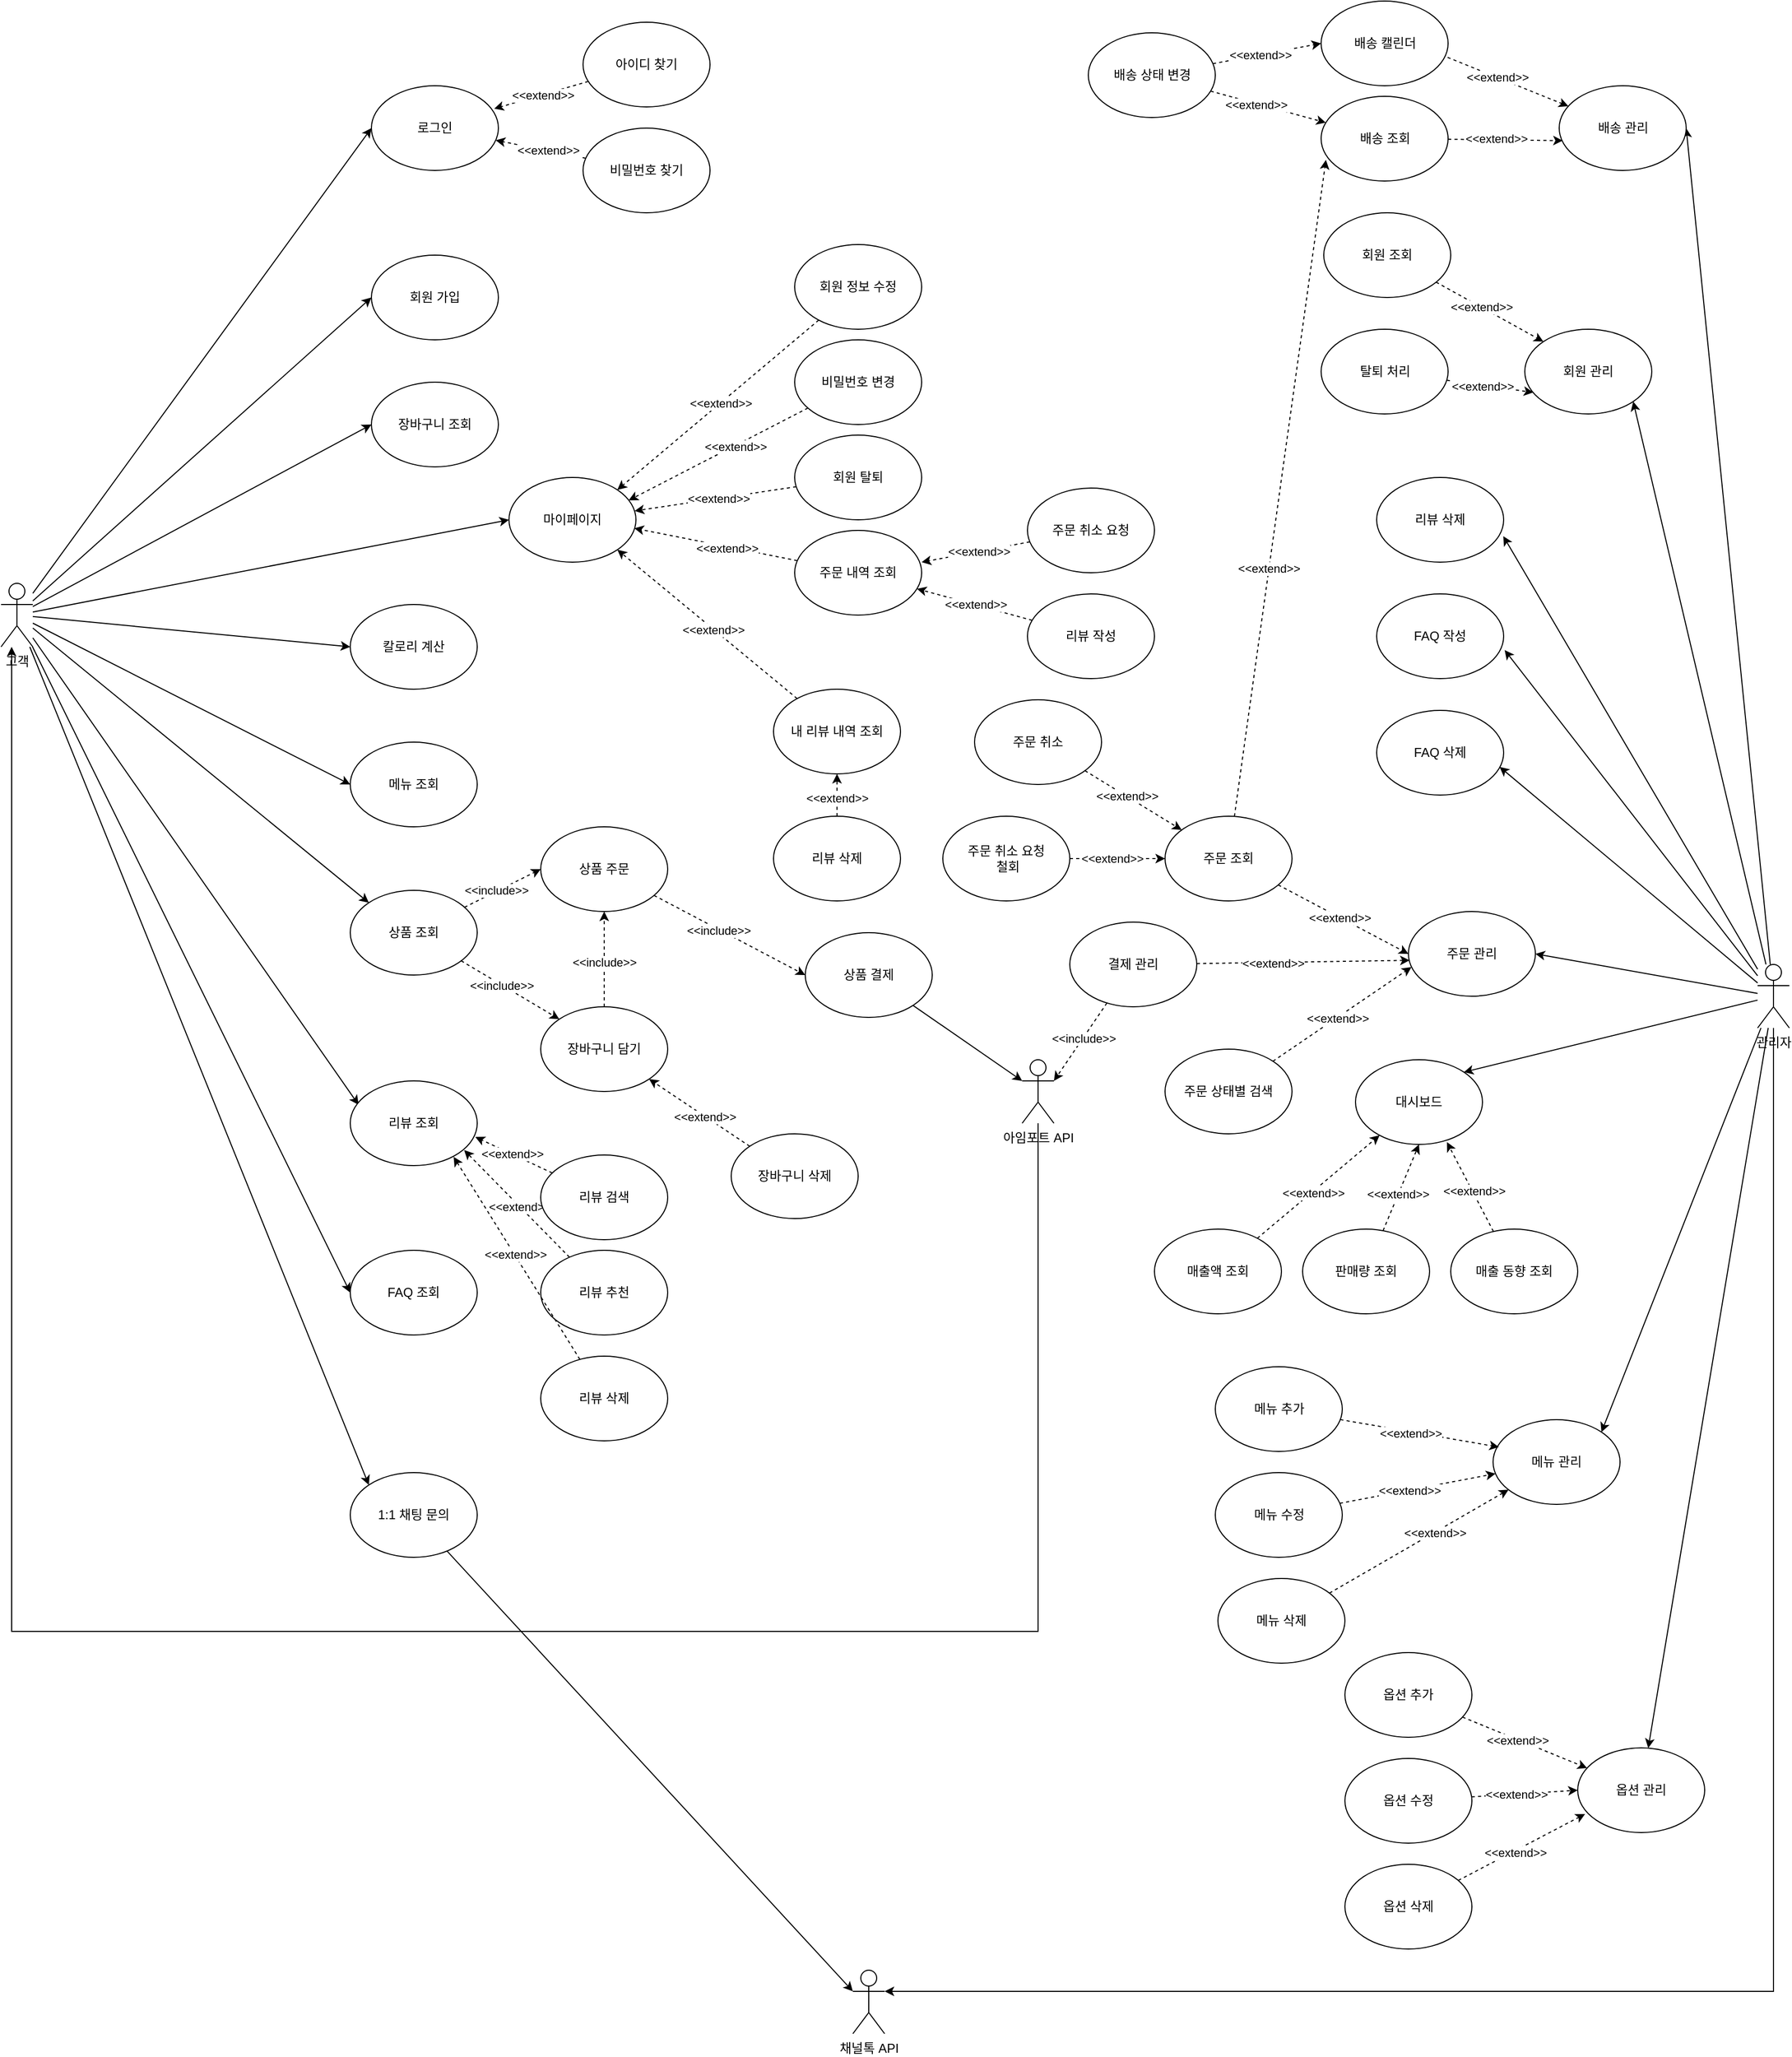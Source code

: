 <mxfile version="20.8.0" type="github">
  <diagram id="pctIRt1ztk3DC4NaEpHJ" name="페이지-1">
    <mxGraphModel dx="4097" dy="2183" grid="1" gridSize="10" guides="1" tooltips="1" connect="1" arrows="1" fold="1" page="1" pageScale="1" pageWidth="2000" pageHeight="2000" math="0" shadow="0">
      <root>
        <mxCell id="0" />
        <mxCell id="1" parent="0" />
        <mxCell id="M3Ykb2Qt1Vfk3Y_8oq1A-1" style="edgeStyle=none;rounded=0;orthogonalLoop=1;jettySize=auto;html=1;entryX=0;entryY=0.5;entryDx=0;entryDy=0;" edge="1" parent="1" source="M3Ykb2Qt1Vfk3Y_8oq1A-11" target="M3Ykb2Qt1Vfk3Y_8oq1A-13">
          <mxGeometry relative="1" as="geometry" />
        </mxCell>
        <mxCell id="M3Ykb2Qt1Vfk3Y_8oq1A-2" style="edgeStyle=none;rounded=0;orthogonalLoop=1;jettySize=auto;html=1;entryX=0;entryY=0.5;entryDx=0;entryDy=0;" edge="1" parent="1" source="M3Ykb2Qt1Vfk3Y_8oq1A-11" target="M3Ykb2Qt1Vfk3Y_8oq1A-29">
          <mxGeometry relative="1" as="geometry" />
        </mxCell>
        <mxCell id="M3Ykb2Qt1Vfk3Y_8oq1A-3" style="edgeStyle=none;rounded=0;orthogonalLoop=1;jettySize=auto;html=1;entryX=0;entryY=0.5;entryDx=0;entryDy=0;" edge="1" parent="1" source="M3Ykb2Qt1Vfk3Y_8oq1A-11" target="M3Ykb2Qt1Vfk3Y_8oq1A-28">
          <mxGeometry relative="1" as="geometry" />
        </mxCell>
        <mxCell id="M3Ykb2Qt1Vfk3Y_8oq1A-4" style="edgeStyle=none;rounded=0;orthogonalLoop=1;jettySize=auto;html=1;entryX=0;entryY=0.5;entryDx=0;entryDy=0;" edge="1" parent="1" source="M3Ykb2Qt1Vfk3Y_8oq1A-11" target="M3Ykb2Qt1Vfk3Y_8oq1A-12">
          <mxGeometry relative="1" as="geometry" />
        </mxCell>
        <mxCell id="M3Ykb2Qt1Vfk3Y_8oq1A-5" style="edgeStyle=none;rounded=0;orthogonalLoop=1;jettySize=auto;html=1;entryX=0;entryY=0;entryDx=0;entryDy=0;" edge="1" parent="1" source="M3Ykb2Qt1Vfk3Y_8oq1A-11" target="M3Ykb2Qt1Vfk3Y_8oq1A-27">
          <mxGeometry relative="1" as="geometry" />
        </mxCell>
        <mxCell id="M3Ykb2Qt1Vfk3Y_8oq1A-6" style="edgeStyle=none;rounded=0;orthogonalLoop=1;jettySize=auto;html=1;entryX=0;entryY=0.5;entryDx=0;entryDy=0;" edge="1" parent="1" source="M3Ykb2Qt1Vfk3Y_8oq1A-11" target="M3Ykb2Qt1Vfk3Y_8oq1A-65">
          <mxGeometry relative="1" as="geometry" />
        </mxCell>
        <mxCell id="M3Ykb2Qt1Vfk3Y_8oq1A-7" style="edgeStyle=none;rounded=0;orthogonalLoop=1;jettySize=auto;html=1;entryX=0.066;entryY=0.283;entryDx=0;entryDy=0;entryPerimeter=0;" edge="1" parent="1" source="M3Ykb2Qt1Vfk3Y_8oq1A-11" target="M3Ykb2Qt1Vfk3Y_8oq1A-46">
          <mxGeometry relative="1" as="geometry" />
        </mxCell>
        <mxCell id="M3Ykb2Qt1Vfk3Y_8oq1A-8" style="edgeStyle=none;rounded=0;orthogonalLoop=1;jettySize=auto;html=1;entryX=0;entryY=0.5;entryDx=0;entryDy=0;" edge="1" parent="1" source="M3Ykb2Qt1Vfk3Y_8oq1A-11" target="M3Ykb2Qt1Vfk3Y_8oq1A-69">
          <mxGeometry relative="1" as="geometry" />
        </mxCell>
        <mxCell id="M3Ykb2Qt1Vfk3Y_8oq1A-9" style="edgeStyle=none;rounded=0;orthogonalLoop=1;jettySize=auto;html=1;entryX=0;entryY=0;entryDx=0;entryDy=0;" edge="1" parent="1" source="M3Ykb2Qt1Vfk3Y_8oq1A-11" target="M3Ykb2Qt1Vfk3Y_8oq1A-71">
          <mxGeometry relative="1" as="geometry" />
        </mxCell>
        <mxCell id="M3Ykb2Qt1Vfk3Y_8oq1A-10" style="edgeStyle=none;rounded=0;orthogonalLoop=1;jettySize=auto;html=1;entryX=0;entryY=0.5;entryDx=0;entryDy=0;" edge="1" parent="1" source="M3Ykb2Qt1Vfk3Y_8oq1A-11" target="M3Ykb2Qt1Vfk3Y_8oq1A-160">
          <mxGeometry relative="1" as="geometry" />
        </mxCell>
        <mxCell id="M3Ykb2Qt1Vfk3Y_8oq1A-11" value="고객" style="shape=umlActor;verticalLabelPosition=bottom;verticalAlign=top;html=1;outlineConnect=0;" vertex="1" parent="1">
          <mxGeometry x="190" y="570" width="30" height="60" as="geometry" />
        </mxCell>
        <mxCell id="M3Ykb2Qt1Vfk3Y_8oq1A-12" value="로그인" style="ellipse;whiteSpace=wrap;html=1;" vertex="1" parent="1">
          <mxGeometry x="540" y="100" width="120" height="80" as="geometry" />
        </mxCell>
        <mxCell id="M3Ykb2Qt1Vfk3Y_8oq1A-13" value="마이페이지" style="ellipse;whiteSpace=wrap;html=1;" vertex="1" parent="1">
          <mxGeometry x="670" y="470" width="120" height="80" as="geometry" />
        </mxCell>
        <mxCell id="M3Ykb2Qt1Vfk3Y_8oq1A-14" style="edgeStyle=none;rounded=0;orthogonalLoop=1;jettySize=auto;html=1;entryX=1;entryY=0;entryDx=0;entryDy=0;dashed=1;" edge="1" parent="1" source="M3Ykb2Qt1Vfk3Y_8oq1A-16" target="M3Ykb2Qt1Vfk3Y_8oq1A-13">
          <mxGeometry relative="1" as="geometry" />
        </mxCell>
        <mxCell id="M3Ykb2Qt1Vfk3Y_8oq1A-15" value="&amp;lt;&amp;lt;extend&amp;gt;&amp;gt;" style="edgeLabel;html=1;align=center;verticalAlign=middle;resizable=0;points=[];" vertex="1" connectable="0" parent="M3Ykb2Qt1Vfk3Y_8oq1A-14">
          <mxGeometry x="-0.026" relative="1" as="geometry">
            <mxPoint as="offset" />
          </mxGeometry>
        </mxCell>
        <mxCell id="M3Ykb2Qt1Vfk3Y_8oq1A-16" value="회원 정보 수정" style="ellipse;whiteSpace=wrap;html=1;" vertex="1" parent="1">
          <mxGeometry x="940" y="250" width="120" height="80" as="geometry" />
        </mxCell>
        <mxCell id="M3Ykb2Qt1Vfk3Y_8oq1A-17" style="edgeStyle=none;rounded=0;orthogonalLoop=1;jettySize=auto;html=1;dashed=1;entryX=0.99;entryY=0.395;entryDx=0;entryDy=0;entryPerimeter=0;" edge="1" parent="1" source="M3Ykb2Qt1Vfk3Y_8oq1A-19" target="M3Ykb2Qt1Vfk3Y_8oq1A-13">
          <mxGeometry relative="1" as="geometry" />
        </mxCell>
        <mxCell id="M3Ykb2Qt1Vfk3Y_8oq1A-18" value="&amp;lt;&amp;lt;extend&amp;gt;&amp;gt;" style="edgeLabel;html=1;align=center;verticalAlign=middle;resizable=0;points=[];" vertex="1" connectable="0" parent="M3Ykb2Qt1Vfk3Y_8oq1A-17">
          <mxGeometry x="-0.027" relative="1" as="geometry">
            <mxPoint as="offset" />
          </mxGeometry>
        </mxCell>
        <mxCell id="M3Ykb2Qt1Vfk3Y_8oq1A-19" value="회원 탈퇴" style="ellipse;whiteSpace=wrap;html=1;" vertex="1" parent="1">
          <mxGeometry x="940" y="430" width="120" height="80" as="geometry" />
        </mxCell>
        <mxCell id="M3Ykb2Qt1Vfk3Y_8oq1A-20" style="edgeStyle=none;rounded=0;orthogonalLoop=1;jettySize=auto;html=1;dashed=1;" edge="1" parent="1" source="M3Ykb2Qt1Vfk3Y_8oq1A-22">
          <mxGeometry relative="1" as="geometry">
            <mxPoint x="950" y="940" as="targetPoint" />
          </mxGeometry>
        </mxCell>
        <mxCell id="M3Ykb2Qt1Vfk3Y_8oq1A-21" value="&amp;lt;&amp;lt;include&amp;gt;&amp;gt;" style="edgeLabel;html=1;align=center;verticalAlign=middle;resizable=0;points=[];" vertex="1" connectable="0" parent="M3Ykb2Qt1Vfk3Y_8oq1A-20">
          <mxGeometry x="-0.139" y="-1" relative="1" as="geometry">
            <mxPoint as="offset" />
          </mxGeometry>
        </mxCell>
        <mxCell id="M3Ykb2Qt1Vfk3Y_8oq1A-22" value="상품 주문" style="ellipse;whiteSpace=wrap;html=1;" vertex="1" parent="1">
          <mxGeometry x="700" y="800" width="120" height="80" as="geometry" />
        </mxCell>
        <mxCell id="M3Ykb2Qt1Vfk3Y_8oq1A-23" style="edgeStyle=none;rounded=0;orthogonalLoop=1;jettySize=auto;html=1;entryX=0;entryY=0.5;entryDx=0;entryDy=0;dashed=1;" edge="1" parent="1" source="M3Ykb2Qt1Vfk3Y_8oq1A-27" target="M3Ykb2Qt1Vfk3Y_8oq1A-22">
          <mxGeometry relative="1" as="geometry" />
        </mxCell>
        <mxCell id="M3Ykb2Qt1Vfk3Y_8oq1A-24" value="&amp;lt;&amp;lt;include&amp;gt;&amp;gt;" style="edgeLabel;html=1;align=center;verticalAlign=middle;resizable=0;points=[];" vertex="1" connectable="0" parent="M3Ykb2Qt1Vfk3Y_8oq1A-23">
          <mxGeometry x="-0.159" y="1" relative="1" as="geometry">
            <mxPoint as="offset" />
          </mxGeometry>
        </mxCell>
        <mxCell id="M3Ykb2Qt1Vfk3Y_8oq1A-25" style="edgeStyle=none;rounded=0;orthogonalLoop=1;jettySize=auto;html=1;entryX=0;entryY=0;entryDx=0;entryDy=0;dashed=1;" edge="1" parent="1" source="M3Ykb2Qt1Vfk3Y_8oq1A-27" target="M3Ykb2Qt1Vfk3Y_8oq1A-61">
          <mxGeometry relative="1" as="geometry" />
        </mxCell>
        <mxCell id="M3Ykb2Qt1Vfk3Y_8oq1A-26" value="&amp;lt;&amp;lt;include&amp;gt;&amp;gt;" style="edgeLabel;html=1;align=center;verticalAlign=middle;resizable=0;points=[];" vertex="1" connectable="0" parent="M3Ykb2Qt1Vfk3Y_8oq1A-25">
          <mxGeometry x="-0.173" relative="1" as="geometry">
            <mxPoint as="offset" />
          </mxGeometry>
        </mxCell>
        <mxCell id="M3Ykb2Qt1Vfk3Y_8oq1A-27" value="상품 조회" style="ellipse;whiteSpace=wrap;html=1;" vertex="1" parent="1">
          <mxGeometry x="520" y="860" width="120" height="80" as="geometry" />
        </mxCell>
        <mxCell id="M3Ykb2Qt1Vfk3Y_8oq1A-28" value="회원 가입" style="ellipse;whiteSpace=wrap;html=1;" vertex="1" parent="1">
          <mxGeometry x="540" y="260" width="120" height="80" as="geometry" />
        </mxCell>
        <mxCell id="M3Ykb2Qt1Vfk3Y_8oq1A-29" value="메뉴 조회" style="ellipse;whiteSpace=wrap;html=1;" vertex="1" parent="1">
          <mxGeometry x="520" y="720" width="120" height="80" as="geometry" />
        </mxCell>
        <mxCell id="M3Ykb2Qt1Vfk3Y_8oq1A-30" style="edgeStyle=none;rounded=0;orthogonalLoop=1;jettySize=auto;html=1;entryX=1;entryY=0;entryDx=0;entryDy=0;" edge="1" parent="1" source="M3Ykb2Qt1Vfk3Y_8oq1A-40" target="M3Ykb2Qt1Vfk3Y_8oq1A-72">
          <mxGeometry relative="1" as="geometry" />
        </mxCell>
        <mxCell id="M3Ykb2Qt1Vfk3Y_8oq1A-31" style="edgeStyle=none;rounded=0;orthogonalLoop=1;jettySize=auto;html=1;entryX=1;entryY=0.5;entryDx=0;entryDy=0;" edge="1" parent="1" source="M3Ykb2Qt1Vfk3Y_8oq1A-40" target="M3Ykb2Qt1Vfk3Y_8oq1A-82">
          <mxGeometry relative="1" as="geometry" />
        </mxCell>
        <mxCell id="M3Ykb2Qt1Vfk3Y_8oq1A-32" style="edgeStyle=none;rounded=0;orthogonalLoop=1;jettySize=auto;html=1;entryX=1;entryY=0.5;entryDx=0;entryDy=0;" edge="1" parent="1" source="M3Ykb2Qt1Vfk3Y_8oq1A-40" target="M3Ykb2Qt1Vfk3Y_8oq1A-94">
          <mxGeometry relative="1" as="geometry" />
        </mxCell>
        <mxCell id="M3Ykb2Qt1Vfk3Y_8oq1A-33" style="edgeStyle=orthogonalEdgeStyle;rounded=0;orthogonalLoop=1;jettySize=auto;html=1;entryX=1;entryY=0.333;entryDx=0;entryDy=0;entryPerimeter=0;" edge="1" parent="1" source="M3Ykb2Qt1Vfk3Y_8oq1A-40" target="M3Ykb2Qt1Vfk3Y_8oq1A-106">
          <mxGeometry relative="1" as="geometry">
            <Array as="points">
              <mxPoint x="1865" y="1900" />
            </Array>
          </mxGeometry>
        </mxCell>
        <mxCell id="M3Ykb2Qt1Vfk3Y_8oq1A-34" style="edgeStyle=none;rounded=0;orthogonalLoop=1;jettySize=auto;html=1;entryX=1;entryY=0;entryDx=0;entryDy=0;" edge="1" parent="1" source="M3Ykb2Qt1Vfk3Y_8oq1A-40" target="M3Ykb2Qt1Vfk3Y_8oq1A-107">
          <mxGeometry relative="1" as="geometry" />
        </mxCell>
        <mxCell id="M3Ykb2Qt1Vfk3Y_8oq1A-35" style="edgeStyle=none;rounded=0;orthogonalLoop=1;jettySize=auto;html=1;" edge="1" parent="1" source="M3Ykb2Qt1Vfk3Y_8oq1A-40" target="M3Ykb2Qt1Vfk3Y_8oq1A-108">
          <mxGeometry relative="1" as="geometry" />
        </mxCell>
        <mxCell id="M3Ykb2Qt1Vfk3Y_8oq1A-36" style="edgeStyle=none;rounded=0;orthogonalLoop=1;jettySize=auto;html=1;entryX=1;entryY=1;entryDx=0;entryDy=0;" edge="1" parent="1" source="M3Ykb2Qt1Vfk3Y_8oq1A-40" target="M3Ykb2Qt1Vfk3Y_8oq1A-127">
          <mxGeometry relative="1" as="geometry" />
        </mxCell>
        <mxCell id="M3Ykb2Qt1Vfk3Y_8oq1A-37" style="edgeStyle=none;rounded=0;orthogonalLoop=1;jettySize=auto;html=1;entryX=0.968;entryY=0.667;entryDx=0;entryDy=0;entryPerimeter=0;" edge="1" parent="1" source="M3Ykb2Qt1Vfk3Y_8oq1A-40" target="M3Ykb2Qt1Vfk3Y_8oq1A-142">
          <mxGeometry relative="1" as="geometry" />
        </mxCell>
        <mxCell id="M3Ykb2Qt1Vfk3Y_8oq1A-38" style="edgeStyle=none;rounded=0;orthogonalLoop=1;jettySize=auto;html=1;entryX=1.008;entryY=0.663;entryDx=0;entryDy=0;entryPerimeter=0;" edge="1" parent="1" source="M3Ykb2Qt1Vfk3Y_8oq1A-40" target="M3Ykb2Qt1Vfk3Y_8oq1A-140">
          <mxGeometry relative="1" as="geometry" />
        </mxCell>
        <mxCell id="M3Ykb2Qt1Vfk3Y_8oq1A-39" style="edgeStyle=none;rounded=0;orthogonalLoop=1;jettySize=auto;html=1;entryX=0.997;entryY=0.693;entryDx=0;entryDy=0;entryPerimeter=0;" edge="1" parent="1" source="M3Ykb2Qt1Vfk3Y_8oq1A-40" target="M3Ykb2Qt1Vfk3Y_8oq1A-141">
          <mxGeometry relative="1" as="geometry" />
        </mxCell>
        <mxCell id="M3Ykb2Qt1Vfk3Y_8oq1A-40" value="관리자" style="shape=umlActor;verticalLabelPosition=bottom;verticalAlign=top;html=1;outlineConnect=0;" vertex="1" parent="1">
          <mxGeometry x="1850" y="930" width="30" height="60" as="geometry" />
        </mxCell>
        <mxCell id="M3Ykb2Qt1Vfk3Y_8oq1A-41" style="edgeStyle=none;rounded=0;orthogonalLoop=1;jettySize=auto;html=1;entryX=0;entryY=0.333;entryDx=0;entryDy=0;entryPerimeter=0;" edge="1" parent="1" source="M3Ykb2Qt1Vfk3Y_8oq1A-42" target="M3Ykb2Qt1Vfk3Y_8oq1A-44">
          <mxGeometry relative="1" as="geometry" />
        </mxCell>
        <mxCell id="M3Ykb2Qt1Vfk3Y_8oq1A-42" value="상품 결제" style="ellipse;whiteSpace=wrap;html=1;" vertex="1" parent="1">
          <mxGeometry x="950" y="900" width="120" height="80" as="geometry" />
        </mxCell>
        <mxCell id="M3Ykb2Qt1Vfk3Y_8oq1A-43" style="rounded=0;orthogonalLoop=1;jettySize=auto;html=1;edgeStyle=orthogonalEdgeStyle;" edge="1" parent="1" source="M3Ykb2Qt1Vfk3Y_8oq1A-44" target="M3Ykb2Qt1Vfk3Y_8oq1A-11">
          <mxGeometry relative="1" as="geometry">
            <Array as="points">
              <mxPoint x="1170" y="1560" />
              <mxPoint x="200" y="1560" />
            </Array>
          </mxGeometry>
        </mxCell>
        <mxCell id="M3Ykb2Qt1Vfk3Y_8oq1A-44" value="아임포트 API" style="shape=umlActor;verticalLabelPosition=bottom;verticalAlign=top;html=1;outlineConnect=0;" vertex="1" parent="1">
          <mxGeometry x="1155" y="1020" width="30" height="60" as="geometry" />
        </mxCell>
        <mxCell id="M3Ykb2Qt1Vfk3Y_8oq1A-45" style="edgeStyle=none;rounded=0;orthogonalLoop=1;jettySize=auto;html=1;exitX=0;exitY=0.333;exitDx=0;exitDy=0;exitPerimeter=0;" edge="1" parent="1" source="M3Ykb2Qt1Vfk3Y_8oq1A-44" target="M3Ykb2Qt1Vfk3Y_8oq1A-44">
          <mxGeometry relative="1" as="geometry" />
        </mxCell>
        <mxCell id="M3Ykb2Qt1Vfk3Y_8oq1A-46" value="리뷰 조회" style="ellipse;whiteSpace=wrap;html=1;" vertex="1" parent="1">
          <mxGeometry x="520" y="1040" width="120" height="80" as="geometry" />
        </mxCell>
        <mxCell id="M3Ykb2Qt1Vfk3Y_8oq1A-47" style="edgeStyle=none;rounded=0;orthogonalLoop=1;jettySize=auto;html=1;entryX=0.987;entryY=0.6;entryDx=0;entryDy=0;entryPerimeter=0;dashed=1;" edge="1" parent="1" source="M3Ykb2Qt1Vfk3Y_8oq1A-49" target="M3Ykb2Qt1Vfk3Y_8oq1A-13">
          <mxGeometry relative="1" as="geometry" />
        </mxCell>
        <mxCell id="M3Ykb2Qt1Vfk3Y_8oq1A-48" value="&amp;lt;&amp;lt;extend&amp;gt;&amp;gt;" style="edgeLabel;html=1;align=center;verticalAlign=middle;resizable=0;points=[];" vertex="1" connectable="0" parent="M3Ykb2Qt1Vfk3Y_8oq1A-47">
          <mxGeometry x="-0.142" y="1" relative="1" as="geometry">
            <mxPoint as="offset" />
          </mxGeometry>
        </mxCell>
        <mxCell id="M3Ykb2Qt1Vfk3Y_8oq1A-49" value="주문 내역 조회" style="ellipse;whiteSpace=wrap;html=1;" vertex="1" parent="1">
          <mxGeometry x="940" y="520" width="120" height="80" as="geometry" />
        </mxCell>
        <mxCell id="M3Ykb2Qt1Vfk3Y_8oq1A-50" style="edgeStyle=none;rounded=0;orthogonalLoop=1;jettySize=auto;html=1;entryX=1;entryY=1;entryDx=0;entryDy=0;dashed=1;" edge="1" parent="1" source="M3Ykb2Qt1Vfk3Y_8oq1A-52" target="M3Ykb2Qt1Vfk3Y_8oq1A-13">
          <mxGeometry relative="1" as="geometry" />
        </mxCell>
        <mxCell id="M3Ykb2Qt1Vfk3Y_8oq1A-51" value="&amp;lt;&amp;lt;extend&amp;gt;&amp;gt;" style="edgeLabel;html=1;align=center;verticalAlign=middle;resizable=0;points=[];" vertex="1" connectable="0" parent="M3Ykb2Qt1Vfk3Y_8oq1A-50">
          <mxGeometry x="-0.068" y="1" relative="1" as="geometry">
            <mxPoint as="offset" />
          </mxGeometry>
        </mxCell>
        <mxCell id="M3Ykb2Qt1Vfk3Y_8oq1A-52" value="내 리뷰 내역 조회" style="ellipse;whiteSpace=wrap;html=1;" vertex="1" parent="1">
          <mxGeometry x="920" y="670" width="120" height="80" as="geometry" />
        </mxCell>
        <mxCell id="M3Ykb2Qt1Vfk3Y_8oq1A-53" style="edgeStyle=none;rounded=0;orthogonalLoop=1;jettySize=auto;html=1;dashed=1;" edge="1" parent="1" source="M3Ykb2Qt1Vfk3Y_8oq1A-55" target="M3Ykb2Qt1Vfk3Y_8oq1A-49">
          <mxGeometry relative="1" as="geometry" />
        </mxCell>
        <mxCell id="M3Ykb2Qt1Vfk3Y_8oq1A-54" value="&amp;lt;&amp;lt;extend&amp;gt;&amp;gt;" style="edgeLabel;html=1;align=center;verticalAlign=middle;resizable=0;points=[];" vertex="1" connectable="0" parent="M3Ykb2Qt1Vfk3Y_8oq1A-53">
          <mxGeometry x="0.154" y="1" relative="1" as="geometry">
            <mxPoint x="9" y="1" as="offset" />
          </mxGeometry>
        </mxCell>
        <mxCell id="M3Ykb2Qt1Vfk3Y_8oq1A-55" value="리뷰 작성" style="ellipse;whiteSpace=wrap;html=1;" vertex="1" parent="1">
          <mxGeometry x="1160" y="580" width="120" height="80" as="geometry" />
        </mxCell>
        <mxCell id="M3Ykb2Qt1Vfk3Y_8oq1A-56" style="edgeStyle=none;rounded=0;orthogonalLoop=1;jettySize=auto;html=1;entryX=0.943;entryY=0.27;entryDx=0;entryDy=0;entryPerimeter=0;dashed=1;" edge="1" parent="1" source="M3Ykb2Qt1Vfk3Y_8oq1A-58" target="M3Ykb2Qt1Vfk3Y_8oq1A-13">
          <mxGeometry relative="1" as="geometry" />
        </mxCell>
        <mxCell id="M3Ykb2Qt1Vfk3Y_8oq1A-57" value="&amp;lt;&amp;lt;extend&amp;gt;&amp;gt;" style="edgeLabel;html=1;align=center;verticalAlign=middle;resizable=0;points=[];" vertex="1" connectable="0" parent="M3Ykb2Qt1Vfk3Y_8oq1A-56">
          <mxGeometry x="-0.182" y="1" relative="1" as="geometry">
            <mxPoint as="offset" />
          </mxGeometry>
        </mxCell>
        <mxCell id="M3Ykb2Qt1Vfk3Y_8oq1A-58" value="비밀번호 변경" style="ellipse;whiteSpace=wrap;html=1;" vertex="1" parent="1">
          <mxGeometry x="940" y="340" width="120" height="80" as="geometry" />
        </mxCell>
        <mxCell id="M3Ykb2Qt1Vfk3Y_8oq1A-59" style="edgeStyle=none;rounded=0;orthogonalLoop=1;jettySize=auto;html=1;entryX=0.5;entryY=1;entryDx=0;entryDy=0;dashed=1;" edge="1" parent="1" source="M3Ykb2Qt1Vfk3Y_8oq1A-61" target="M3Ykb2Qt1Vfk3Y_8oq1A-22">
          <mxGeometry relative="1" as="geometry" />
        </mxCell>
        <mxCell id="M3Ykb2Qt1Vfk3Y_8oq1A-60" value="&amp;lt;&amp;lt;include&amp;gt;&amp;gt;" style="edgeLabel;html=1;align=center;verticalAlign=middle;resizable=0;points=[];" vertex="1" connectable="0" parent="M3Ykb2Qt1Vfk3Y_8oq1A-59">
          <mxGeometry x="-0.061" relative="1" as="geometry">
            <mxPoint as="offset" />
          </mxGeometry>
        </mxCell>
        <mxCell id="M3Ykb2Qt1Vfk3Y_8oq1A-61" value="장바구니 담기" style="ellipse;whiteSpace=wrap;html=1;" vertex="1" parent="1">
          <mxGeometry x="700" y="970" width="120" height="80" as="geometry" />
        </mxCell>
        <mxCell id="M3Ykb2Qt1Vfk3Y_8oq1A-62" style="edgeStyle=none;rounded=0;orthogonalLoop=1;jettySize=auto;html=1;entryX=1;entryY=1;entryDx=0;entryDy=0;dashed=1;" edge="1" parent="1" source="M3Ykb2Qt1Vfk3Y_8oq1A-64" target="M3Ykb2Qt1Vfk3Y_8oq1A-61">
          <mxGeometry relative="1" as="geometry" />
        </mxCell>
        <mxCell id="M3Ykb2Qt1Vfk3Y_8oq1A-63" value="&amp;lt;&amp;lt;extend&amp;gt;&amp;gt;" style="edgeLabel;html=1;align=center;verticalAlign=middle;resizable=0;points=[];" vertex="1" connectable="0" parent="M3Ykb2Qt1Vfk3Y_8oq1A-62">
          <mxGeometry x="-0.111" relative="1" as="geometry">
            <mxPoint as="offset" />
          </mxGeometry>
        </mxCell>
        <mxCell id="M3Ykb2Qt1Vfk3Y_8oq1A-64" value="장바구니 삭제" style="ellipse;whiteSpace=wrap;html=1;" vertex="1" parent="1">
          <mxGeometry x="880" y="1090" width="120" height="80" as="geometry" />
        </mxCell>
        <mxCell id="M3Ykb2Qt1Vfk3Y_8oq1A-65" value="장바구니 조회" style="ellipse;whiteSpace=wrap;html=1;" vertex="1" parent="1">
          <mxGeometry x="540" y="380" width="120" height="80" as="geometry" />
        </mxCell>
        <mxCell id="M3Ykb2Qt1Vfk3Y_8oq1A-66" style="edgeStyle=none;rounded=0;orthogonalLoop=1;jettySize=auto;html=1;entryX=0.897;entryY=0.817;entryDx=0;entryDy=0;dashed=1;entryPerimeter=0;" edge="1" parent="1" source="M3Ykb2Qt1Vfk3Y_8oq1A-68" target="M3Ykb2Qt1Vfk3Y_8oq1A-46">
          <mxGeometry relative="1" as="geometry" />
        </mxCell>
        <mxCell id="M3Ykb2Qt1Vfk3Y_8oq1A-67" value="&amp;lt;&amp;lt;extend&amp;gt;&amp;gt;" style="edgeLabel;html=1;align=center;verticalAlign=middle;resizable=0;points=[];" vertex="1" connectable="0" parent="M3Ykb2Qt1Vfk3Y_8oq1A-66">
          <mxGeometry x="-0.059" relative="1" as="geometry">
            <mxPoint as="offset" />
          </mxGeometry>
        </mxCell>
        <mxCell id="M3Ykb2Qt1Vfk3Y_8oq1A-68" value="리뷰 추천" style="ellipse;whiteSpace=wrap;html=1;" vertex="1" parent="1">
          <mxGeometry x="700" y="1200" width="120" height="80" as="geometry" />
        </mxCell>
        <mxCell id="M3Ykb2Qt1Vfk3Y_8oq1A-69" value="FAQ 조회" style="ellipse;whiteSpace=wrap;html=1;" vertex="1" parent="1">
          <mxGeometry x="520" y="1200" width="120" height="80" as="geometry" />
        </mxCell>
        <mxCell id="M3Ykb2Qt1Vfk3Y_8oq1A-70" style="edgeStyle=none;rounded=0;orthogonalLoop=1;jettySize=auto;html=1;entryX=0;entryY=0.333;entryDx=0;entryDy=0;entryPerimeter=0;" edge="1" parent="1" source="M3Ykb2Qt1Vfk3Y_8oq1A-71" target="M3Ykb2Qt1Vfk3Y_8oq1A-106">
          <mxGeometry relative="1" as="geometry" />
        </mxCell>
        <mxCell id="M3Ykb2Qt1Vfk3Y_8oq1A-71" value="1:1 채팅 문의" style="ellipse;whiteSpace=wrap;html=1;" vertex="1" parent="1">
          <mxGeometry x="520" y="1410" width="120" height="80" as="geometry" />
        </mxCell>
        <mxCell id="M3Ykb2Qt1Vfk3Y_8oq1A-72" value="대시보드" style="ellipse;whiteSpace=wrap;html=1;" vertex="1" parent="1">
          <mxGeometry x="1470" y="1020" width="120" height="80" as="geometry" />
        </mxCell>
        <mxCell id="M3Ykb2Qt1Vfk3Y_8oq1A-73" style="rounded=0;orthogonalLoop=1;jettySize=auto;html=1;dashed=1;" edge="1" parent="1" source="M3Ykb2Qt1Vfk3Y_8oq1A-75" target="M3Ykb2Qt1Vfk3Y_8oq1A-72">
          <mxGeometry relative="1" as="geometry" />
        </mxCell>
        <mxCell id="M3Ykb2Qt1Vfk3Y_8oq1A-74" value="&amp;lt;&amp;lt;extend&amp;gt;&amp;gt;" style="edgeLabel;html=1;align=center;verticalAlign=middle;resizable=0;points=[];" vertex="1" connectable="0" parent="M3Ykb2Qt1Vfk3Y_8oq1A-73">
          <mxGeometry x="-0.103" y="-1" relative="1" as="geometry">
            <mxPoint as="offset" />
          </mxGeometry>
        </mxCell>
        <mxCell id="M3Ykb2Qt1Vfk3Y_8oq1A-75" value="매출액 조회" style="ellipse;whiteSpace=wrap;html=1;" vertex="1" parent="1">
          <mxGeometry x="1280" y="1180" width="120" height="80" as="geometry" />
        </mxCell>
        <mxCell id="M3Ykb2Qt1Vfk3Y_8oq1A-76" style="rounded=0;orthogonalLoop=1;jettySize=auto;html=1;entryX=0.5;entryY=1;entryDx=0;entryDy=0;dashed=1;" edge="1" parent="1" source="M3Ykb2Qt1Vfk3Y_8oq1A-78" target="M3Ykb2Qt1Vfk3Y_8oq1A-72">
          <mxGeometry relative="1" as="geometry" />
        </mxCell>
        <mxCell id="M3Ykb2Qt1Vfk3Y_8oq1A-77" value="&amp;lt;&amp;lt;extend&amp;gt;&amp;gt;" style="edgeLabel;html=1;align=center;verticalAlign=middle;resizable=0;points=[];" vertex="1" connectable="0" parent="M3Ykb2Qt1Vfk3Y_8oq1A-76">
          <mxGeometry x="-0.15" y="1" relative="1" as="geometry">
            <mxPoint as="offset" />
          </mxGeometry>
        </mxCell>
        <mxCell id="M3Ykb2Qt1Vfk3Y_8oq1A-78" value="판매량 조회" style="ellipse;whiteSpace=wrap;html=1;" vertex="1" parent="1">
          <mxGeometry x="1420" y="1180" width="120" height="80" as="geometry" />
        </mxCell>
        <mxCell id="M3Ykb2Qt1Vfk3Y_8oq1A-79" style="rounded=0;orthogonalLoop=1;jettySize=auto;html=1;entryX=0.72;entryY=0.973;entryDx=0;entryDy=0;dashed=1;entryPerimeter=0;" edge="1" parent="1" source="M3Ykb2Qt1Vfk3Y_8oq1A-81" target="M3Ykb2Qt1Vfk3Y_8oq1A-72">
          <mxGeometry relative="1" as="geometry" />
        </mxCell>
        <mxCell id="M3Ykb2Qt1Vfk3Y_8oq1A-80" value="&amp;lt;&amp;lt;extend&amp;gt;&amp;gt;" style="edgeLabel;html=1;align=center;verticalAlign=middle;resizable=0;points=[];" vertex="1" connectable="0" parent="M3Ykb2Qt1Vfk3Y_8oq1A-79">
          <mxGeometry x="-0.105" y="-1" relative="1" as="geometry">
            <mxPoint as="offset" />
          </mxGeometry>
        </mxCell>
        <mxCell id="M3Ykb2Qt1Vfk3Y_8oq1A-81" value="매출 동향 조회" style="ellipse;whiteSpace=wrap;html=1;" vertex="1" parent="1">
          <mxGeometry x="1560" y="1180" width="120" height="80" as="geometry" />
        </mxCell>
        <mxCell id="M3Ykb2Qt1Vfk3Y_8oq1A-82" value="주문 관리" style="ellipse;whiteSpace=wrap;html=1;" vertex="1" parent="1">
          <mxGeometry x="1520" y="880" width="120" height="80" as="geometry" />
        </mxCell>
        <mxCell id="M3Ykb2Qt1Vfk3Y_8oq1A-83" style="edgeStyle=none;rounded=0;orthogonalLoop=1;jettySize=auto;html=1;entryX=0;entryY=0.5;entryDx=0;entryDy=0;dashed=1;" edge="1" parent="1" source="M3Ykb2Qt1Vfk3Y_8oq1A-87" target="M3Ykb2Qt1Vfk3Y_8oq1A-82">
          <mxGeometry relative="1" as="geometry" />
        </mxCell>
        <mxCell id="M3Ykb2Qt1Vfk3Y_8oq1A-84" value="&amp;lt;&amp;lt;extend&amp;gt;&amp;gt;" style="edgeLabel;html=1;align=center;verticalAlign=middle;resizable=0;points=[];" vertex="1" connectable="0" parent="M3Ykb2Qt1Vfk3Y_8oq1A-83">
          <mxGeometry x="-0.069" relative="1" as="geometry">
            <mxPoint as="offset" />
          </mxGeometry>
        </mxCell>
        <mxCell id="M3Ykb2Qt1Vfk3Y_8oq1A-85" style="edgeStyle=none;rounded=0;orthogonalLoop=1;jettySize=auto;html=1;entryX=0.038;entryY=0.75;entryDx=0;entryDy=0;entryPerimeter=0;dashed=1;" edge="1" parent="1" source="M3Ykb2Qt1Vfk3Y_8oq1A-87" target="M3Ykb2Qt1Vfk3Y_8oq1A-97">
          <mxGeometry relative="1" as="geometry" />
        </mxCell>
        <mxCell id="M3Ykb2Qt1Vfk3Y_8oq1A-86" value="&amp;lt;&amp;lt;extend&amp;gt;&amp;gt;" style="edgeLabel;html=1;align=center;verticalAlign=middle;resizable=0;points=[];" vertex="1" connectable="0" parent="M3Ykb2Qt1Vfk3Y_8oq1A-85">
          <mxGeometry x="-0.243" y="1" relative="1" as="geometry">
            <mxPoint as="offset" />
          </mxGeometry>
        </mxCell>
        <mxCell id="M3Ykb2Qt1Vfk3Y_8oq1A-87" value="주문 조회" style="ellipse;whiteSpace=wrap;html=1;" vertex="1" parent="1">
          <mxGeometry x="1290" y="790" width="120" height="80" as="geometry" />
        </mxCell>
        <mxCell id="M3Ykb2Qt1Vfk3Y_8oq1A-88" style="edgeStyle=none;rounded=0;orthogonalLoop=1;jettySize=auto;html=1;dashed=1;" edge="1" parent="1" source="M3Ykb2Qt1Vfk3Y_8oq1A-90" target="M3Ykb2Qt1Vfk3Y_8oq1A-87">
          <mxGeometry relative="1" as="geometry" />
        </mxCell>
        <mxCell id="M3Ykb2Qt1Vfk3Y_8oq1A-89" value="&amp;lt;&amp;lt;extend&amp;gt;&amp;gt;" style="edgeLabel;html=1;align=center;verticalAlign=middle;resizable=0;points=[];" vertex="1" connectable="0" parent="M3Ykb2Qt1Vfk3Y_8oq1A-88">
          <mxGeometry x="-0.143" relative="1" as="geometry">
            <mxPoint as="offset" />
          </mxGeometry>
        </mxCell>
        <mxCell id="M3Ykb2Qt1Vfk3Y_8oq1A-90" value="주문 취소" style="ellipse;whiteSpace=wrap;html=1;" vertex="1" parent="1">
          <mxGeometry x="1110" y="680" width="120" height="80" as="geometry" />
        </mxCell>
        <mxCell id="M3Ykb2Qt1Vfk3Y_8oq1A-91" style="edgeStyle=none;rounded=0;orthogonalLoop=1;jettySize=auto;html=1;dashed=1;entryX=0.024;entryY=0.656;entryDx=0;entryDy=0;entryPerimeter=0;" edge="1" parent="1" source="M3Ykb2Qt1Vfk3Y_8oq1A-93" target="M3Ykb2Qt1Vfk3Y_8oq1A-82">
          <mxGeometry relative="1" as="geometry" />
        </mxCell>
        <mxCell id="M3Ykb2Qt1Vfk3Y_8oq1A-92" value="&amp;lt;&amp;lt;extend&amp;gt;&amp;gt;" style="edgeLabel;html=1;align=center;verticalAlign=middle;resizable=0;points=[];" vertex="1" connectable="0" parent="M3Ykb2Qt1Vfk3Y_8oq1A-91">
          <mxGeometry x="-0.076" y="-1" relative="1" as="geometry">
            <mxPoint as="offset" />
          </mxGeometry>
        </mxCell>
        <mxCell id="M3Ykb2Qt1Vfk3Y_8oq1A-93" value="주문 상태별 검색" style="ellipse;whiteSpace=wrap;html=1;" vertex="1" parent="1">
          <mxGeometry x="1290" y="1010" width="120" height="80" as="geometry" />
        </mxCell>
        <mxCell id="M3Ykb2Qt1Vfk3Y_8oq1A-94" value="배송 관리" style="ellipse;whiteSpace=wrap;html=1;" vertex="1" parent="1">
          <mxGeometry x="1662.5" y="100" width="120" height="80" as="geometry" />
        </mxCell>
        <mxCell id="M3Ykb2Qt1Vfk3Y_8oq1A-95" style="edgeStyle=none;rounded=0;orthogonalLoop=1;jettySize=auto;html=1;entryX=0.028;entryY=0.648;entryDx=0;entryDy=0;entryPerimeter=0;dashed=1;" edge="1" parent="1" source="M3Ykb2Qt1Vfk3Y_8oq1A-97" target="M3Ykb2Qt1Vfk3Y_8oq1A-94">
          <mxGeometry relative="1" as="geometry" />
        </mxCell>
        <mxCell id="M3Ykb2Qt1Vfk3Y_8oq1A-96" value="&amp;lt;&amp;lt;extend&amp;gt;&amp;gt;" style="edgeLabel;html=1;align=center;verticalAlign=middle;resizable=0;points=[];" vertex="1" connectable="0" parent="M3Ykb2Qt1Vfk3Y_8oq1A-95">
          <mxGeometry x="-0.174" y="1" relative="1" as="geometry">
            <mxPoint as="offset" />
          </mxGeometry>
        </mxCell>
        <mxCell id="M3Ykb2Qt1Vfk3Y_8oq1A-97" value="배송 조회" style="ellipse;whiteSpace=wrap;html=1;" vertex="1" parent="1">
          <mxGeometry x="1437.5" y="110" width="120" height="80" as="geometry" />
        </mxCell>
        <mxCell id="M3Ykb2Qt1Vfk3Y_8oq1A-98" style="edgeStyle=none;rounded=0;orthogonalLoop=1;jettySize=auto;html=1;dashed=1;" edge="1" parent="1" source="M3Ykb2Qt1Vfk3Y_8oq1A-102" target="M3Ykb2Qt1Vfk3Y_8oq1A-97">
          <mxGeometry relative="1" as="geometry">
            <mxPoint x="1422.5" y="190.0" as="sourcePoint" />
          </mxGeometry>
        </mxCell>
        <mxCell id="M3Ykb2Qt1Vfk3Y_8oq1A-99" value="&amp;lt;&amp;lt;extend&amp;gt;&amp;gt;" style="edgeLabel;html=1;align=center;verticalAlign=middle;resizable=0;points=[];" vertex="1" connectable="0" parent="M3Ykb2Qt1Vfk3Y_8oq1A-98">
          <mxGeometry x="-0.204" y="-1" relative="1" as="geometry">
            <mxPoint as="offset" />
          </mxGeometry>
        </mxCell>
        <mxCell id="M3Ykb2Qt1Vfk3Y_8oq1A-100" style="edgeStyle=none;rounded=0;orthogonalLoop=1;jettySize=auto;html=1;entryX=0;entryY=0.5;entryDx=0;entryDy=0;dashed=1;" edge="1" parent="1" source="M3Ykb2Qt1Vfk3Y_8oq1A-102" target="M3Ykb2Qt1Vfk3Y_8oq1A-105">
          <mxGeometry relative="1" as="geometry" />
        </mxCell>
        <mxCell id="M3Ykb2Qt1Vfk3Y_8oq1A-101" value="&amp;lt;&amp;lt;extend&amp;gt;&amp;gt;" style="edgeLabel;html=1;align=center;verticalAlign=middle;resizable=0;points=[];" vertex="1" connectable="0" parent="M3Ykb2Qt1Vfk3Y_8oq1A-100">
          <mxGeometry x="-0.127" relative="1" as="geometry">
            <mxPoint as="offset" />
          </mxGeometry>
        </mxCell>
        <mxCell id="M3Ykb2Qt1Vfk3Y_8oq1A-102" value="배송 상태 변경" style="ellipse;whiteSpace=wrap;html=1;" vertex="1" parent="1">
          <mxGeometry x="1217.5" y="50" width="120" height="80" as="geometry" />
        </mxCell>
        <mxCell id="M3Ykb2Qt1Vfk3Y_8oq1A-103" style="edgeStyle=none;rounded=0;orthogonalLoop=1;jettySize=auto;html=1;dashed=1;exitX=0.996;exitY=0.665;exitDx=0;exitDy=0;exitPerimeter=0;" edge="1" parent="1" source="M3Ykb2Qt1Vfk3Y_8oq1A-105" target="M3Ykb2Qt1Vfk3Y_8oq1A-94">
          <mxGeometry relative="1" as="geometry">
            <mxPoint x="1547.5" y="60" as="sourcePoint" />
          </mxGeometry>
        </mxCell>
        <mxCell id="M3Ykb2Qt1Vfk3Y_8oq1A-104" value="&amp;lt;&amp;lt;extend&amp;gt;&amp;gt;" style="edgeLabel;html=1;align=center;verticalAlign=middle;resizable=0;points=[];" vertex="1" connectable="0" parent="M3Ykb2Qt1Vfk3Y_8oq1A-103">
          <mxGeometry x="-0.188" relative="1" as="geometry">
            <mxPoint as="offset" />
          </mxGeometry>
        </mxCell>
        <mxCell id="M3Ykb2Qt1Vfk3Y_8oq1A-105" value="배송 캘린더" style="ellipse;whiteSpace=wrap;html=1;" vertex="1" parent="1">
          <mxGeometry x="1437.5" y="20" width="120" height="80" as="geometry" />
        </mxCell>
        <mxCell id="M3Ykb2Qt1Vfk3Y_8oq1A-106" value="채널톡 API" style="shape=umlActor;verticalLabelPosition=bottom;verticalAlign=top;html=1;outlineConnect=0;" vertex="1" parent="1">
          <mxGeometry x="995" y="1880" width="30" height="60" as="geometry" />
        </mxCell>
        <mxCell id="M3Ykb2Qt1Vfk3Y_8oq1A-107" value="메뉴 관리" style="ellipse;whiteSpace=wrap;html=1;" vertex="1" parent="1">
          <mxGeometry x="1600" y="1360" width="120" height="80" as="geometry" />
        </mxCell>
        <mxCell id="M3Ykb2Qt1Vfk3Y_8oq1A-108" value="옵션 관리" style="ellipse;whiteSpace=wrap;html=1;" vertex="1" parent="1">
          <mxGeometry x="1680" y="1670" width="120" height="80" as="geometry" />
        </mxCell>
        <mxCell id="M3Ykb2Qt1Vfk3Y_8oq1A-109" style="rounded=0;orthogonalLoop=1;jettySize=auto;html=1;entryX=0.046;entryY=0.323;entryDx=0;entryDy=0;dashed=1;entryPerimeter=0;" edge="1" parent="1" source="M3Ykb2Qt1Vfk3Y_8oq1A-111" target="M3Ykb2Qt1Vfk3Y_8oq1A-107">
          <mxGeometry relative="1" as="geometry" />
        </mxCell>
        <mxCell id="M3Ykb2Qt1Vfk3Y_8oq1A-110" value="&amp;lt;&amp;lt;extend&amp;gt;&amp;gt;" style="edgeLabel;html=1;align=center;verticalAlign=middle;resizable=0;points=[];" vertex="1" connectable="0" parent="M3Ykb2Qt1Vfk3Y_8oq1A-109">
          <mxGeometry x="-0.118" y="-1" relative="1" as="geometry">
            <mxPoint as="offset" />
          </mxGeometry>
        </mxCell>
        <mxCell id="M3Ykb2Qt1Vfk3Y_8oq1A-111" value="메뉴 추가" style="ellipse;whiteSpace=wrap;html=1;" vertex="1" parent="1">
          <mxGeometry x="1337.5" y="1310" width="120" height="80" as="geometry" />
        </mxCell>
        <mxCell id="M3Ykb2Qt1Vfk3Y_8oq1A-112" style="rounded=0;orthogonalLoop=1;jettySize=auto;html=1;dashed=1;" edge="1" parent="1" source="M3Ykb2Qt1Vfk3Y_8oq1A-114" target="M3Ykb2Qt1Vfk3Y_8oq1A-107">
          <mxGeometry relative="1" as="geometry" />
        </mxCell>
        <mxCell id="M3Ykb2Qt1Vfk3Y_8oq1A-113" value="&amp;lt;&amp;lt;extend&amp;gt;&amp;gt;" style="edgeLabel;html=1;align=center;verticalAlign=middle;resizable=0;points=[];" vertex="1" connectable="0" parent="M3Ykb2Qt1Vfk3Y_8oq1A-112">
          <mxGeometry x="0.171" relative="1" as="geometry">
            <mxPoint as="offset" />
          </mxGeometry>
        </mxCell>
        <mxCell id="M3Ykb2Qt1Vfk3Y_8oq1A-114" value="메뉴 삭제" style="ellipse;whiteSpace=wrap;html=1;" vertex="1" parent="1">
          <mxGeometry x="1340" y="1510" width="120" height="80" as="geometry" />
        </mxCell>
        <mxCell id="M3Ykb2Qt1Vfk3Y_8oq1A-115" style="edgeStyle=none;rounded=0;orthogonalLoop=1;jettySize=auto;html=1;dashed=1;" edge="1" parent="1" source="M3Ykb2Qt1Vfk3Y_8oq1A-117" target="M3Ykb2Qt1Vfk3Y_8oq1A-107">
          <mxGeometry relative="1" as="geometry" />
        </mxCell>
        <mxCell id="M3Ykb2Qt1Vfk3Y_8oq1A-116" value="&amp;lt;&amp;lt;extend&amp;gt;&amp;gt;" style="edgeLabel;html=1;align=center;verticalAlign=middle;resizable=0;points=[];" vertex="1" connectable="0" parent="M3Ykb2Qt1Vfk3Y_8oq1A-115">
          <mxGeometry x="-0.103" relative="1" as="geometry">
            <mxPoint as="offset" />
          </mxGeometry>
        </mxCell>
        <mxCell id="M3Ykb2Qt1Vfk3Y_8oq1A-117" value="메뉴 수정" style="ellipse;whiteSpace=wrap;html=1;" vertex="1" parent="1">
          <mxGeometry x="1337.5" y="1410" width="120" height="80" as="geometry" />
        </mxCell>
        <mxCell id="M3Ykb2Qt1Vfk3Y_8oq1A-118" style="edgeStyle=none;rounded=0;orthogonalLoop=1;jettySize=auto;html=1;dashed=1;" edge="1" parent="1" source="M3Ykb2Qt1Vfk3Y_8oq1A-120" target="M3Ykb2Qt1Vfk3Y_8oq1A-108">
          <mxGeometry relative="1" as="geometry" />
        </mxCell>
        <mxCell id="M3Ykb2Qt1Vfk3Y_8oq1A-119" value="&amp;lt;&amp;lt;extend&amp;gt;&amp;gt;" style="edgeLabel;html=1;align=center;verticalAlign=middle;resizable=0;points=[];" vertex="1" connectable="0" parent="M3Ykb2Qt1Vfk3Y_8oq1A-118">
          <mxGeometry x="-0.111" y="-1" relative="1" as="geometry">
            <mxPoint as="offset" />
          </mxGeometry>
        </mxCell>
        <mxCell id="M3Ykb2Qt1Vfk3Y_8oq1A-120" value="옵션 추가" style="ellipse;whiteSpace=wrap;html=1;" vertex="1" parent="1">
          <mxGeometry x="1460" y="1580" width="120" height="80" as="geometry" />
        </mxCell>
        <mxCell id="M3Ykb2Qt1Vfk3Y_8oq1A-121" style="edgeStyle=none;rounded=0;orthogonalLoop=1;jettySize=auto;html=1;entryX=0;entryY=0.5;entryDx=0;entryDy=0;dashed=1;" edge="1" parent="1" source="M3Ykb2Qt1Vfk3Y_8oq1A-123" target="M3Ykb2Qt1Vfk3Y_8oq1A-108">
          <mxGeometry relative="1" as="geometry" />
        </mxCell>
        <mxCell id="M3Ykb2Qt1Vfk3Y_8oq1A-122" value="&amp;lt;&amp;lt;extend&amp;gt;&amp;gt;" style="edgeLabel;html=1;align=center;verticalAlign=middle;resizable=0;points=[];" vertex="1" connectable="0" parent="M3Ykb2Qt1Vfk3Y_8oq1A-121">
          <mxGeometry x="-0.151" relative="1" as="geometry">
            <mxPoint as="offset" />
          </mxGeometry>
        </mxCell>
        <mxCell id="M3Ykb2Qt1Vfk3Y_8oq1A-123" value="옵션 수정" style="ellipse;whiteSpace=wrap;html=1;" vertex="1" parent="1">
          <mxGeometry x="1460" y="1680" width="120" height="80" as="geometry" />
        </mxCell>
        <mxCell id="M3Ykb2Qt1Vfk3Y_8oq1A-124" style="edgeStyle=none;rounded=0;orthogonalLoop=1;jettySize=auto;html=1;entryX=0.058;entryY=0.781;entryDx=0;entryDy=0;entryPerimeter=0;dashed=1;" edge="1" parent="1" source="M3Ykb2Qt1Vfk3Y_8oq1A-126" target="M3Ykb2Qt1Vfk3Y_8oq1A-108">
          <mxGeometry relative="1" as="geometry" />
        </mxCell>
        <mxCell id="M3Ykb2Qt1Vfk3Y_8oq1A-125" value="&amp;lt;&amp;lt;extend&amp;gt;&amp;gt;" style="edgeLabel;html=1;align=center;verticalAlign=middle;resizable=0;points=[];" vertex="1" connectable="0" parent="M3Ykb2Qt1Vfk3Y_8oq1A-124">
          <mxGeometry x="-0.115" y="-1" relative="1" as="geometry">
            <mxPoint as="offset" />
          </mxGeometry>
        </mxCell>
        <mxCell id="M3Ykb2Qt1Vfk3Y_8oq1A-126" value="옵션 삭제" style="ellipse;whiteSpace=wrap;html=1;" vertex="1" parent="1">
          <mxGeometry x="1460" y="1780" width="120" height="80" as="geometry" />
        </mxCell>
        <mxCell id="M3Ykb2Qt1Vfk3Y_8oq1A-127" value="회원 관리" style="ellipse;whiteSpace=wrap;html=1;" vertex="1" parent="1">
          <mxGeometry x="1630" y="330" width="120" height="80" as="geometry" />
        </mxCell>
        <mxCell id="M3Ykb2Qt1Vfk3Y_8oq1A-128" style="edgeStyle=none;rounded=0;orthogonalLoop=1;jettySize=auto;html=1;entryX=0.067;entryY=0.746;entryDx=0;entryDy=0;entryPerimeter=0;dashed=1;" edge="1" parent="1" source="M3Ykb2Qt1Vfk3Y_8oq1A-130" target="M3Ykb2Qt1Vfk3Y_8oq1A-127">
          <mxGeometry relative="1" as="geometry" />
        </mxCell>
        <mxCell id="M3Ykb2Qt1Vfk3Y_8oq1A-129" value="&amp;lt;&amp;lt;extend&amp;gt;&amp;gt;" style="edgeLabel;html=1;align=center;verticalAlign=middle;resizable=0;points=[];" vertex="1" connectable="0" parent="M3Ykb2Qt1Vfk3Y_8oq1A-128">
          <mxGeometry x="-0.186" y="-1" relative="1" as="geometry">
            <mxPoint as="offset" />
          </mxGeometry>
        </mxCell>
        <mxCell id="M3Ykb2Qt1Vfk3Y_8oq1A-130" value="탈퇴 처리" style="ellipse;whiteSpace=wrap;html=1;" vertex="1" parent="1">
          <mxGeometry x="1437.5" y="330" width="120" height="80" as="geometry" />
        </mxCell>
        <mxCell id="M3Ykb2Qt1Vfk3Y_8oq1A-131" style="edgeStyle=none;rounded=0;orthogonalLoop=1;jettySize=auto;html=1;entryX=0;entryY=0;entryDx=0;entryDy=0;dashed=1;" edge="1" parent="1" source="M3Ykb2Qt1Vfk3Y_8oq1A-133" target="M3Ykb2Qt1Vfk3Y_8oq1A-127">
          <mxGeometry relative="1" as="geometry" />
        </mxCell>
        <mxCell id="M3Ykb2Qt1Vfk3Y_8oq1A-132" value="&amp;lt;&amp;lt;extend&amp;gt;&amp;gt;" style="edgeLabel;html=1;align=center;verticalAlign=middle;resizable=0;points=[];" vertex="1" connectable="0" parent="M3Ykb2Qt1Vfk3Y_8oq1A-131">
          <mxGeometry x="-0.163" relative="1" as="geometry">
            <mxPoint as="offset" />
          </mxGeometry>
        </mxCell>
        <mxCell id="M3Ykb2Qt1Vfk3Y_8oq1A-133" value="회원 조회" style="ellipse;whiteSpace=wrap;html=1;" vertex="1" parent="1">
          <mxGeometry x="1440" y="220" width="120" height="80" as="geometry" />
        </mxCell>
        <mxCell id="M3Ykb2Qt1Vfk3Y_8oq1A-134" style="edgeStyle=none;rounded=0;orthogonalLoop=1;jettySize=auto;html=1;entryX=1;entryY=0.375;entryDx=0;entryDy=0;entryPerimeter=0;dashed=1;" edge="1" parent="1" source="M3Ykb2Qt1Vfk3Y_8oq1A-136" target="M3Ykb2Qt1Vfk3Y_8oq1A-49">
          <mxGeometry relative="1" as="geometry" />
        </mxCell>
        <mxCell id="M3Ykb2Qt1Vfk3Y_8oq1A-135" value="&amp;lt;&amp;lt;extend&amp;gt;&amp;gt;" style="edgeLabel;html=1;align=center;verticalAlign=middle;resizable=0;points=[];" vertex="1" connectable="0" parent="M3Ykb2Qt1Vfk3Y_8oq1A-134">
          <mxGeometry x="-0.051" relative="1" as="geometry">
            <mxPoint as="offset" />
          </mxGeometry>
        </mxCell>
        <mxCell id="M3Ykb2Qt1Vfk3Y_8oq1A-136" value="주문 취소 요청" style="ellipse;whiteSpace=wrap;html=1;" vertex="1" parent="1">
          <mxGeometry x="1160" y="480" width="120" height="80" as="geometry" />
        </mxCell>
        <mxCell id="M3Ykb2Qt1Vfk3Y_8oq1A-137" style="edgeStyle=none;rounded=0;orthogonalLoop=1;jettySize=auto;html=1;entryX=0.5;entryY=1;entryDx=0;entryDy=0;dashed=1;" edge="1" parent="1" source="M3Ykb2Qt1Vfk3Y_8oq1A-139" target="M3Ykb2Qt1Vfk3Y_8oq1A-52">
          <mxGeometry relative="1" as="geometry" />
        </mxCell>
        <mxCell id="M3Ykb2Qt1Vfk3Y_8oq1A-138" value="&amp;lt;&amp;lt;extend&amp;gt;&amp;gt;" style="edgeLabel;html=1;align=center;verticalAlign=middle;resizable=0;points=[];" vertex="1" connectable="0" parent="M3Ykb2Qt1Vfk3Y_8oq1A-137">
          <mxGeometry x="-0.142" y="1" relative="1" as="geometry">
            <mxPoint x="1" as="offset" />
          </mxGeometry>
        </mxCell>
        <mxCell id="M3Ykb2Qt1Vfk3Y_8oq1A-139" value="리뷰 삭제" style="ellipse;whiteSpace=wrap;html=1;" vertex="1" parent="1">
          <mxGeometry x="920" y="790" width="120" height="80" as="geometry" />
        </mxCell>
        <mxCell id="M3Ykb2Qt1Vfk3Y_8oq1A-140" value="FAQ 작성" style="ellipse;whiteSpace=wrap;html=1;" vertex="1" parent="1">
          <mxGeometry x="1490" y="580" width="120" height="80" as="geometry" />
        </mxCell>
        <mxCell id="M3Ykb2Qt1Vfk3Y_8oq1A-141" value="리뷰 삭제" style="ellipse;whiteSpace=wrap;html=1;" vertex="1" parent="1">
          <mxGeometry x="1490" y="470" width="120" height="80" as="geometry" />
        </mxCell>
        <mxCell id="M3Ykb2Qt1Vfk3Y_8oq1A-142" value="FAQ 삭제" style="ellipse;whiteSpace=wrap;html=1;" vertex="1" parent="1">
          <mxGeometry x="1490" y="690" width="120" height="80" as="geometry" />
        </mxCell>
        <mxCell id="M3Ykb2Qt1Vfk3Y_8oq1A-143" style="edgeStyle=none;rounded=0;orthogonalLoop=1;jettySize=auto;html=1;entryX=1;entryY=0.333;entryDx=0;entryDy=0;entryPerimeter=0;dashed=1;" edge="1" parent="1" source="M3Ykb2Qt1Vfk3Y_8oq1A-147" target="M3Ykb2Qt1Vfk3Y_8oq1A-44">
          <mxGeometry relative="1" as="geometry" />
        </mxCell>
        <mxCell id="M3Ykb2Qt1Vfk3Y_8oq1A-144" value="&amp;lt;&amp;lt;include&amp;gt;&amp;gt;" style="edgeLabel;html=1;align=center;verticalAlign=middle;resizable=0;points=[];" vertex="1" connectable="0" parent="M3Ykb2Qt1Vfk3Y_8oq1A-143">
          <mxGeometry x="-0.096" relative="1" as="geometry">
            <mxPoint as="offset" />
          </mxGeometry>
        </mxCell>
        <mxCell id="M3Ykb2Qt1Vfk3Y_8oq1A-145" style="edgeStyle=none;rounded=0;orthogonalLoop=1;jettySize=auto;html=1;dashed=1;entryX=0.01;entryY=0.576;entryDx=0;entryDy=0;entryPerimeter=0;" edge="1" parent="1" source="M3Ykb2Qt1Vfk3Y_8oq1A-147" target="M3Ykb2Qt1Vfk3Y_8oq1A-82">
          <mxGeometry relative="1" as="geometry" />
        </mxCell>
        <mxCell id="M3Ykb2Qt1Vfk3Y_8oq1A-146" value="&amp;lt;&amp;lt;extend&amp;gt;&amp;gt;" style="edgeLabel;html=1;align=center;verticalAlign=middle;resizable=0;points=[];" vertex="1" connectable="0" parent="M3Ykb2Qt1Vfk3Y_8oq1A-145">
          <mxGeometry x="-0.29" y="-1" relative="1" as="geometry">
            <mxPoint as="offset" />
          </mxGeometry>
        </mxCell>
        <mxCell id="M3Ykb2Qt1Vfk3Y_8oq1A-147" value="결제 관리" style="ellipse;whiteSpace=wrap;html=1;" vertex="1" parent="1">
          <mxGeometry x="1200" y="890" width="120" height="80" as="geometry" />
        </mxCell>
        <mxCell id="M3Ykb2Qt1Vfk3Y_8oq1A-148" style="edgeStyle=none;rounded=0;orthogonalLoop=1;jettySize=auto;html=1;entryX=0.985;entryY=0.662;entryDx=0;entryDy=0;entryPerimeter=0;dashed=1;" edge="1" parent="1" source="M3Ykb2Qt1Vfk3Y_8oq1A-150" target="M3Ykb2Qt1Vfk3Y_8oq1A-46">
          <mxGeometry relative="1" as="geometry" />
        </mxCell>
        <mxCell id="M3Ykb2Qt1Vfk3Y_8oq1A-149" value="&amp;lt;&amp;lt;extend&amp;gt;&amp;gt;" style="edgeLabel;html=1;align=center;verticalAlign=middle;resizable=0;points=[];" vertex="1" connectable="0" parent="M3Ykb2Qt1Vfk3Y_8oq1A-148">
          <mxGeometry x="0.06" relative="1" as="geometry">
            <mxPoint as="offset" />
          </mxGeometry>
        </mxCell>
        <mxCell id="M3Ykb2Qt1Vfk3Y_8oq1A-150" value="리뷰 검색" style="ellipse;whiteSpace=wrap;html=1;" vertex="1" parent="1">
          <mxGeometry x="700" y="1110" width="120" height="80" as="geometry" />
        </mxCell>
        <mxCell id="M3Ykb2Qt1Vfk3Y_8oq1A-151" style="edgeStyle=none;rounded=0;orthogonalLoop=1;jettySize=auto;html=1;entryX=0.814;entryY=0.896;entryDx=0;entryDy=0;entryPerimeter=0;dashed=1;" edge="1" parent="1" source="M3Ykb2Qt1Vfk3Y_8oq1A-153" target="M3Ykb2Qt1Vfk3Y_8oq1A-46">
          <mxGeometry relative="1" as="geometry" />
        </mxCell>
        <mxCell id="M3Ykb2Qt1Vfk3Y_8oq1A-152" value="&amp;lt;&amp;lt;extend&amp;gt;&amp;gt;" style="edgeLabel;html=1;align=center;verticalAlign=middle;resizable=0;points=[];" vertex="1" connectable="0" parent="M3Ykb2Qt1Vfk3Y_8oq1A-151">
          <mxGeometry x="0.033" relative="1" as="geometry">
            <mxPoint as="offset" />
          </mxGeometry>
        </mxCell>
        <mxCell id="M3Ykb2Qt1Vfk3Y_8oq1A-153" value="리뷰 삭제" style="ellipse;whiteSpace=wrap;html=1;" vertex="1" parent="1">
          <mxGeometry x="700" y="1300" width="120" height="80" as="geometry" />
        </mxCell>
        <mxCell id="M3Ykb2Qt1Vfk3Y_8oq1A-154" style="edgeStyle=none;rounded=0;orthogonalLoop=1;jettySize=auto;html=1;entryX=0.967;entryY=0.271;entryDx=0;entryDy=0;entryPerimeter=0;dashed=1;" edge="1" parent="1" source="M3Ykb2Qt1Vfk3Y_8oq1A-156" target="M3Ykb2Qt1Vfk3Y_8oq1A-12">
          <mxGeometry relative="1" as="geometry" />
        </mxCell>
        <mxCell id="M3Ykb2Qt1Vfk3Y_8oq1A-155" value="&amp;lt;&amp;lt;extend&amp;gt;&amp;gt;" style="edgeLabel;html=1;align=center;verticalAlign=middle;resizable=0;points=[];" vertex="1" connectable="0" parent="M3Ykb2Qt1Vfk3Y_8oq1A-154">
          <mxGeometry x="0.203" y="-1" relative="1" as="geometry">
            <mxPoint x="10" y="-2" as="offset" />
          </mxGeometry>
        </mxCell>
        <mxCell id="M3Ykb2Qt1Vfk3Y_8oq1A-156" value="아이디 찾기" style="ellipse;whiteSpace=wrap;html=1;" vertex="1" parent="1">
          <mxGeometry x="740" y="40" width="120" height="80" as="geometry" />
        </mxCell>
        <mxCell id="M3Ykb2Qt1Vfk3Y_8oq1A-157" style="edgeStyle=none;rounded=0;orthogonalLoop=1;jettySize=auto;html=1;dashed=1;" edge="1" parent="1" source="M3Ykb2Qt1Vfk3Y_8oq1A-159" target="M3Ykb2Qt1Vfk3Y_8oq1A-12">
          <mxGeometry relative="1" as="geometry" />
        </mxCell>
        <mxCell id="M3Ykb2Qt1Vfk3Y_8oq1A-158" value="&amp;lt;&amp;lt;extend&amp;gt;&amp;gt;" style="edgeLabel;html=1;align=center;verticalAlign=middle;resizable=0;points=[];" vertex="1" connectable="0" parent="M3Ykb2Qt1Vfk3Y_8oq1A-157">
          <mxGeometry x="-0.146" y="-1" relative="1" as="geometry">
            <mxPoint as="offset" />
          </mxGeometry>
        </mxCell>
        <mxCell id="M3Ykb2Qt1Vfk3Y_8oq1A-159" value="비밀번호 찾기" style="ellipse;whiteSpace=wrap;html=1;" vertex="1" parent="1">
          <mxGeometry x="740" y="140" width="120" height="80" as="geometry" />
        </mxCell>
        <mxCell id="M3Ykb2Qt1Vfk3Y_8oq1A-160" value="칼로리 계산" style="ellipse;whiteSpace=wrap;html=1;" vertex="1" parent="1">
          <mxGeometry x="520" y="590" width="120" height="80" as="geometry" />
        </mxCell>
        <mxCell id="M3Ykb2Qt1Vfk3Y_8oq1A-161" style="edgeStyle=none;rounded=0;orthogonalLoop=1;jettySize=auto;html=1;entryX=0;entryY=0.5;entryDx=0;entryDy=0;dashed=1;" edge="1" parent="1" source="M3Ykb2Qt1Vfk3Y_8oq1A-163" target="M3Ykb2Qt1Vfk3Y_8oq1A-87">
          <mxGeometry relative="1" as="geometry" />
        </mxCell>
        <mxCell id="M3Ykb2Qt1Vfk3Y_8oq1A-162" value="&amp;lt;&amp;lt;extend&amp;gt;&amp;gt;" style="edgeLabel;html=1;align=center;verticalAlign=middle;resizable=0;points=[];" vertex="1" connectable="0" parent="M3Ykb2Qt1Vfk3Y_8oq1A-161">
          <mxGeometry x="-0.331" relative="1" as="geometry">
            <mxPoint x="10" as="offset" />
          </mxGeometry>
        </mxCell>
        <mxCell id="M3Ykb2Qt1Vfk3Y_8oq1A-163" value="주문 취소 요청&lt;br&gt;&amp;nbsp;철회" style="ellipse;whiteSpace=wrap;html=1;" vertex="1" parent="1">
          <mxGeometry x="1080" y="790" width="120" height="80" as="geometry" />
        </mxCell>
      </root>
    </mxGraphModel>
  </diagram>
</mxfile>
